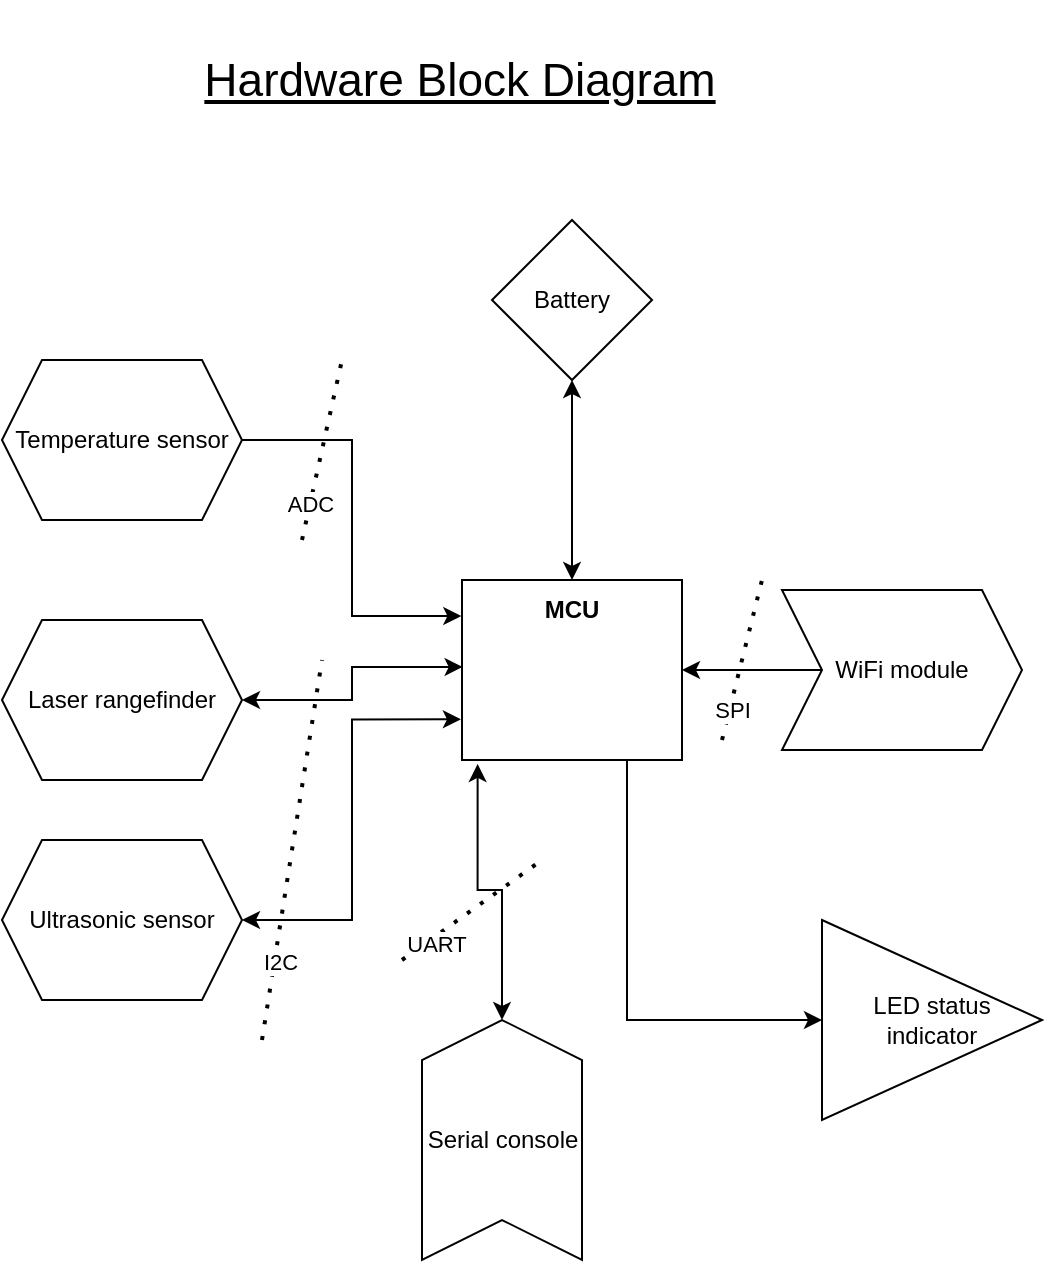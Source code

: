 <mxfile version="17.2.1" type="device"><diagram id="veTWMmtyqpxUf5nQeHl1" name="Page-1"><mxGraphModel dx="1102" dy="905" grid="1" gridSize="10" guides="1" tooltips="1" connect="1" arrows="1" fold="1" page="1" pageScale="1" pageWidth="850" pageHeight="1100" math="0" shadow="0"><root><mxCell id="0"/><mxCell id="1" parent="0"/><mxCell id="W81rAOtMrZNcoCSpZ_1G-19" style="edgeStyle=orthogonalEdgeStyle;rounded=0;orthogonalLoop=1;jettySize=auto;html=1;exitX=1;exitY=0.5;exitDx=0;exitDy=0;entryX=0;entryY=0.5;entryDx=0;entryDy=0;startArrow=classic;startFill=1;" edge="1" parent="1" source="W81rAOtMrZNcoCSpZ_1G-2"><mxGeometry relative="1" as="geometry"><mxPoint x="540" y="345" as="targetPoint"/></mxGeometry></mxCell><mxCell id="W81rAOtMrZNcoCSpZ_1G-36" style="edgeStyle=orthogonalEdgeStyle;rounded=0;orthogonalLoop=1;jettySize=auto;html=1;exitX=0.75;exitY=1;exitDx=0;exitDy=0;entryX=0;entryY=0.5;entryDx=0;entryDy=0;startArrow=none;startFill=0;" edge="1" parent="1" source="W81rAOtMrZNcoCSpZ_1G-2" target="W81rAOtMrZNcoCSpZ_1G-35"><mxGeometry relative="1" as="geometry"/></mxCell><mxCell id="W81rAOtMrZNcoCSpZ_1G-2" value="" style="rounded=0;whiteSpace=wrap;html=1;" vertex="1" parent="1"><mxGeometry x="300" y="300" width="110" height="90" as="geometry"/></mxCell><mxCell id="W81rAOtMrZNcoCSpZ_1G-3" value="&lt;b&gt;MCU&lt;/b&gt;" style="text;html=1;strokeColor=none;fillColor=none;align=center;verticalAlign=middle;whiteSpace=wrap;rounded=0;" vertex="1" parent="1"><mxGeometry x="325" y="300" width="60" height="30" as="geometry"/></mxCell><mxCell id="W81rAOtMrZNcoCSpZ_1G-12" style="edgeStyle=orthogonalEdgeStyle;rounded=0;orthogonalLoop=1;jettySize=auto;html=1;entryX=-0.003;entryY=0.2;entryDx=0;entryDy=0;entryPerimeter=0;" edge="1" parent="1" source="W81rAOtMrZNcoCSpZ_1G-4" target="W81rAOtMrZNcoCSpZ_1G-2"><mxGeometry relative="1" as="geometry"/></mxCell><mxCell id="W81rAOtMrZNcoCSpZ_1G-4" value="Temperature sensor" style="shape=hexagon;perimeter=hexagonPerimeter2;whiteSpace=wrap;html=1;fixedSize=1;" vertex="1" parent="1"><mxGeometry x="70" y="190" width="120" height="80" as="geometry"/></mxCell><mxCell id="W81rAOtMrZNcoCSpZ_1G-13" style="edgeStyle=orthogonalEdgeStyle;rounded=0;orthogonalLoop=1;jettySize=auto;html=1;exitX=1;exitY=0.5;exitDx=0;exitDy=0;entryX=0.003;entryY=0.483;entryDx=0;entryDy=0;entryPerimeter=0;startArrow=classic;startFill=1;" edge="1" parent="1" source="W81rAOtMrZNcoCSpZ_1G-6" target="W81rAOtMrZNcoCSpZ_1G-2"><mxGeometry relative="1" as="geometry"/></mxCell><mxCell id="W81rAOtMrZNcoCSpZ_1G-6" value="Laser rangefinder" style="shape=hexagon;perimeter=hexagonPerimeter2;whiteSpace=wrap;html=1;fixedSize=1;" vertex="1" parent="1"><mxGeometry x="70" y="320" width="120" height="80" as="geometry"/></mxCell><mxCell id="W81rAOtMrZNcoCSpZ_1G-14" style="edgeStyle=orthogonalEdgeStyle;rounded=0;orthogonalLoop=1;jettySize=auto;html=1;exitX=1;exitY=0.5;exitDx=0;exitDy=0;entryX=-0.005;entryY=0.774;entryDx=0;entryDy=0;entryPerimeter=0;startArrow=classic;startFill=1;" edge="1" parent="1" source="W81rAOtMrZNcoCSpZ_1G-7" target="W81rAOtMrZNcoCSpZ_1G-2"><mxGeometry relative="1" as="geometry"/></mxCell><mxCell id="W81rAOtMrZNcoCSpZ_1G-7" value="Ultrasonic sensor" style="shape=hexagon;perimeter=hexagonPerimeter2;whiteSpace=wrap;html=1;fixedSize=1;" vertex="1" parent="1"><mxGeometry x="70" y="430" width="120" height="80" as="geometry"/></mxCell><mxCell id="W81rAOtMrZNcoCSpZ_1G-15" value="" style="endArrow=none;dashed=1;html=1;dashPattern=1 3;strokeWidth=2;rounded=0;" edge="1" parent="1"><mxGeometry width="50" height="50" relative="1" as="geometry"><mxPoint x="200" y="530" as="sourcePoint"/><mxPoint x="230" y="340" as="targetPoint"/></mxGeometry></mxCell><mxCell id="W81rAOtMrZNcoCSpZ_1G-16" value="I2C" style="edgeLabel;html=1;align=center;verticalAlign=middle;resizable=0;points=[];" vertex="1" connectable="0" parent="W81rAOtMrZNcoCSpZ_1G-15"><mxGeometry x="-0.586" y="-3" relative="1" as="geometry"><mxPoint as="offset"/></mxGeometry></mxCell><mxCell id="W81rAOtMrZNcoCSpZ_1G-17" value="" style="endArrow=none;dashed=1;html=1;dashPattern=1 3;strokeWidth=2;rounded=0;" edge="1" parent="1"><mxGeometry width="50" height="50" relative="1" as="geometry"><mxPoint x="220" y="280" as="sourcePoint"/><mxPoint x="240" y="190" as="targetPoint"/></mxGeometry></mxCell><mxCell id="W81rAOtMrZNcoCSpZ_1G-18" value="ADC" style="edgeLabel;html=1;align=center;verticalAlign=middle;resizable=0;points=[];" vertex="1" connectable="0" parent="W81rAOtMrZNcoCSpZ_1G-17"><mxGeometry x="-0.6" relative="1" as="geometry"><mxPoint as="offset"/></mxGeometry></mxCell><mxCell id="W81rAOtMrZNcoCSpZ_1G-20" value="" style="endArrow=none;dashed=1;html=1;dashPattern=1 3;strokeWidth=2;rounded=0;" edge="1" parent="1"><mxGeometry width="50" height="50" relative="1" as="geometry"><mxPoint x="430" y="380" as="sourcePoint"/><mxPoint x="450" y="300" as="targetPoint"/></mxGeometry></mxCell><mxCell id="W81rAOtMrZNcoCSpZ_1G-21" value="SPI" style="edgeLabel;html=1;align=center;verticalAlign=middle;resizable=0;points=[];" vertex="1" connectable="0" parent="W81rAOtMrZNcoCSpZ_1G-20"><mxGeometry x="-0.614" y="-1" relative="1" as="geometry"><mxPoint as="offset"/></mxGeometry></mxCell><mxCell id="W81rAOtMrZNcoCSpZ_1G-25" style="edgeStyle=orthogonalEdgeStyle;rounded=0;orthogonalLoop=1;jettySize=auto;html=1;exitX=0.5;exitY=1;exitDx=0;exitDy=0;startArrow=classic;startFill=1;" edge="1" parent="1" source="W81rAOtMrZNcoCSpZ_1G-24" target="W81rAOtMrZNcoCSpZ_1G-2"><mxGeometry relative="1" as="geometry"/></mxCell><mxCell id="W81rAOtMrZNcoCSpZ_1G-24" value="Battery" style="rhombus;whiteSpace=wrap;html=1;" vertex="1" parent="1"><mxGeometry x="315" y="120" width="80" height="80" as="geometry"/></mxCell><mxCell id="W81rAOtMrZNcoCSpZ_1G-28" style="edgeStyle=orthogonalEdgeStyle;rounded=0;orthogonalLoop=1;jettySize=auto;html=1;exitX=1;exitY=0.5;exitDx=0;exitDy=0;entryX=0.071;entryY=1.022;entryDx=0;entryDy=0;startArrow=classic;startFill=1;entryPerimeter=0;" edge="1" parent="1" source="W81rAOtMrZNcoCSpZ_1G-27" target="W81rAOtMrZNcoCSpZ_1G-2"><mxGeometry relative="1" as="geometry"/></mxCell><mxCell id="W81rAOtMrZNcoCSpZ_1G-27" value="" style="shape=step;perimeter=stepPerimeter;whiteSpace=wrap;html=1;fixedSize=1;rotation=-90;" vertex="1" parent="1"><mxGeometry x="260" y="540" width="120" height="80" as="geometry"/></mxCell><mxCell id="W81rAOtMrZNcoCSpZ_1G-31" value="" style="endArrow=none;dashed=1;html=1;dashPattern=1 3;strokeWidth=2;rounded=0;" edge="1" parent="1"><mxGeometry width="50" height="50" relative="1" as="geometry"><mxPoint x="270" y="490" as="sourcePoint"/><mxPoint x="340" y="440" as="targetPoint"/></mxGeometry></mxCell><mxCell id="W81rAOtMrZNcoCSpZ_1G-32" value="UART" style="edgeLabel;html=1;align=center;verticalAlign=middle;resizable=0;points=[];" vertex="1" connectable="0" parent="W81rAOtMrZNcoCSpZ_1G-31"><mxGeometry x="-0.586" y="-3" relative="1" as="geometry"><mxPoint as="offset"/></mxGeometry></mxCell><mxCell id="W81rAOtMrZNcoCSpZ_1G-33" value="WiFi module" style="shape=step;perimeter=stepPerimeter;whiteSpace=wrap;html=1;fixedSize=1;" vertex="1" parent="1"><mxGeometry x="460" y="305" width="120" height="80" as="geometry"/></mxCell><mxCell id="W81rAOtMrZNcoCSpZ_1G-34" value="Serial console&lt;br&gt;" style="text;html=1;align=center;verticalAlign=middle;resizable=0;points=[];autosize=1;strokeColor=none;fillColor=none;" vertex="1" parent="1"><mxGeometry x="275" y="570" width="90" height="20" as="geometry"/></mxCell><mxCell id="W81rAOtMrZNcoCSpZ_1G-35" value="LED status&lt;br&gt;indicator" style="triangle;whiteSpace=wrap;html=1;" vertex="1" parent="1"><mxGeometry x="480" y="470" width="110" height="100" as="geometry"/></mxCell><mxCell id="W81rAOtMrZNcoCSpZ_1G-38" value="&lt;font style=&quot;font-size: 23px&quot;&gt;&lt;u&gt;Hardware Block Diagram&lt;/u&gt;&lt;/font&gt;" style="text;html=1;strokeColor=none;fillColor=none;align=center;verticalAlign=middle;whiteSpace=wrap;rounded=0;" vertex="1" parent="1"><mxGeometry x="110" y="10" width="377.5" height="80" as="geometry"/></mxCell></root></mxGraphModel></diagram></mxfile>